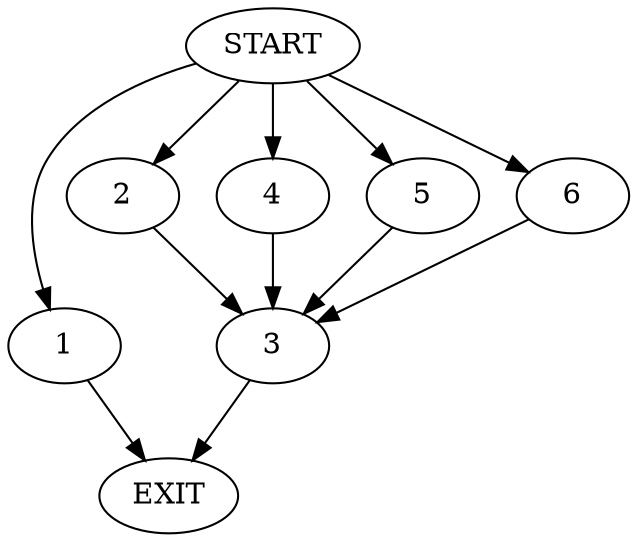 digraph {
0 [label="START"]
7 [label="EXIT"]
0 -> 1
1 -> 7
0 -> 2
2 -> 3
3 -> 7
0 -> 4
4 -> 3
0 -> 5
5 -> 3
0 -> 6
6 -> 3
}
